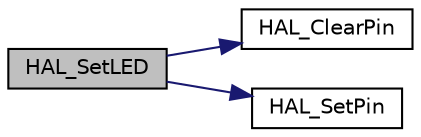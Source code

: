 digraph "HAL_SetLED"
{
  edge [fontname="Helvetica",fontsize="10",labelfontname="Helvetica",labelfontsize="10"];
  node [fontname="Helvetica",fontsize="10",shape=record];
  rankdir="LR";
  Node17 [label="HAL_SetLED",height=0.2,width=0.4,color="black", fillcolor="grey75", style="filled", fontcolor="black"];
  Node17 -> Node18 [color="midnightblue",fontsize="10",style="solid",fontname="Helvetica"];
  Node18 [label="HAL_ClearPin",height=0.2,width=0.4,color="black", fillcolor="white", style="filled",URL="$_h_a_l__attiny167_8c.html#a53b3bca1b91e57ba0d4a459ac71d3be5"];
  Node17 -> Node19 [color="midnightblue",fontsize="10",style="solid",fontname="Helvetica"];
  Node19 [label="HAL_SetPin",height=0.2,width=0.4,color="black", fillcolor="white", style="filled",URL="$_h_a_l__attiny167_8c.html#a77acad64af22fb372955df7d7e4a2606"];
}
